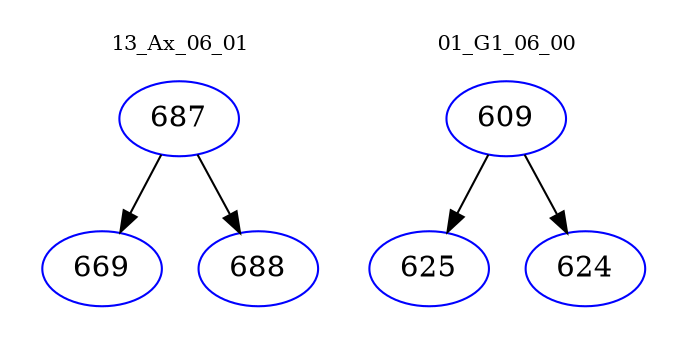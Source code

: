 digraph{
subgraph cluster_0 {
color = white
label = "13_Ax_06_01";
fontsize=10;
T0_687 [label="687", color="blue"]
T0_687 -> T0_669 [color="black"]
T0_669 [label="669", color="blue"]
T0_687 -> T0_688 [color="black"]
T0_688 [label="688", color="blue"]
}
subgraph cluster_1 {
color = white
label = "01_G1_06_00";
fontsize=10;
T1_609 [label="609", color="blue"]
T1_609 -> T1_625 [color="black"]
T1_625 [label="625", color="blue"]
T1_609 -> T1_624 [color="black"]
T1_624 [label="624", color="blue"]
}
}
